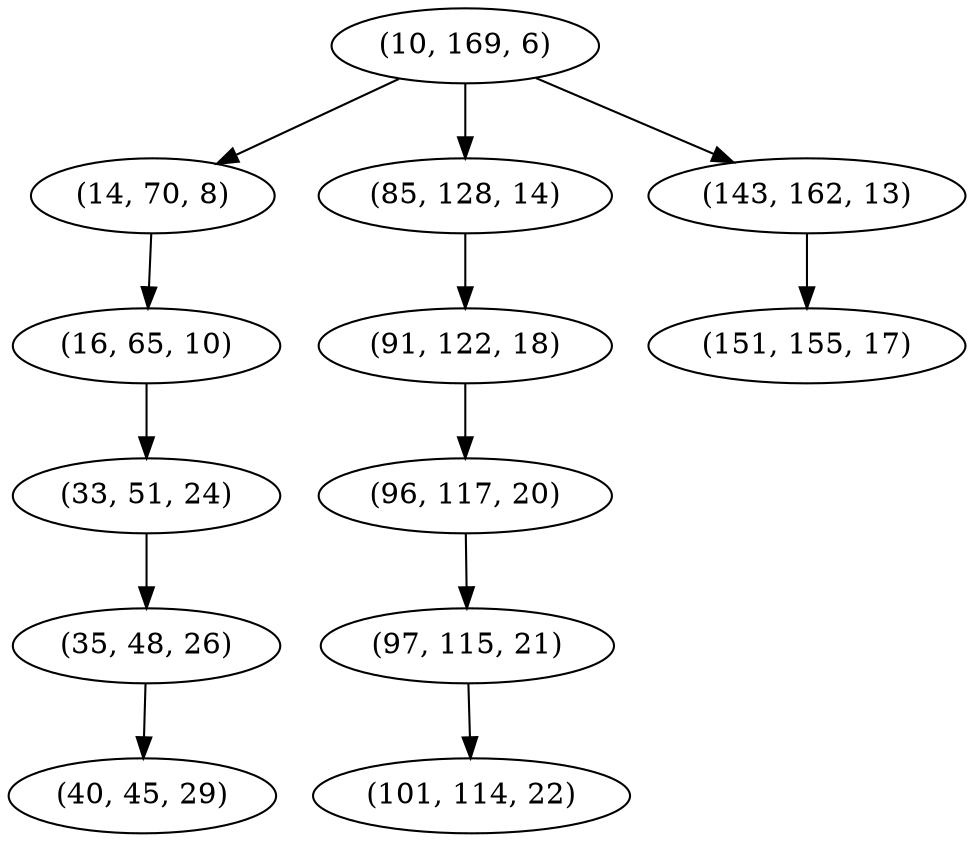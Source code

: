 digraph tree {
    "(10, 169, 6)";
    "(14, 70, 8)";
    "(16, 65, 10)";
    "(33, 51, 24)";
    "(35, 48, 26)";
    "(40, 45, 29)";
    "(85, 128, 14)";
    "(91, 122, 18)";
    "(96, 117, 20)";
    "(97, 115, 21)";
    "(101, 114, 22)";
    "(143, 162, 13)";
    "(151, 155, 17)";
    "(10, 169, 6)" -> "(14, 70, 8)";
    "(10, 169, 6)" -> "(85, 128, 14)";
    "(10, 169, 6)" -> "(143, 162, 13)";
    "(14, 70, 8)" -> "(16, 65, 10)";
    "(16, 65, 10)" -> "(33, 51, 24)";
    "(33, 51, 24)" -> "(35, 48, 26)";
    "(35, 48, 26)" -> "(40, 45, 29)";
    "(85, 128, 14)" -> "(91, 122, 18)";
    "(91, 122, 18)" -> "(96, 117, 20)";
    "(96, 117, 20)" -> "(97, 115, 21)";
    "(97, 115, 21)" -> "(101, 114, 22)";
    "(143, 162, 13)" -> "(151, 155, 17)";
}
